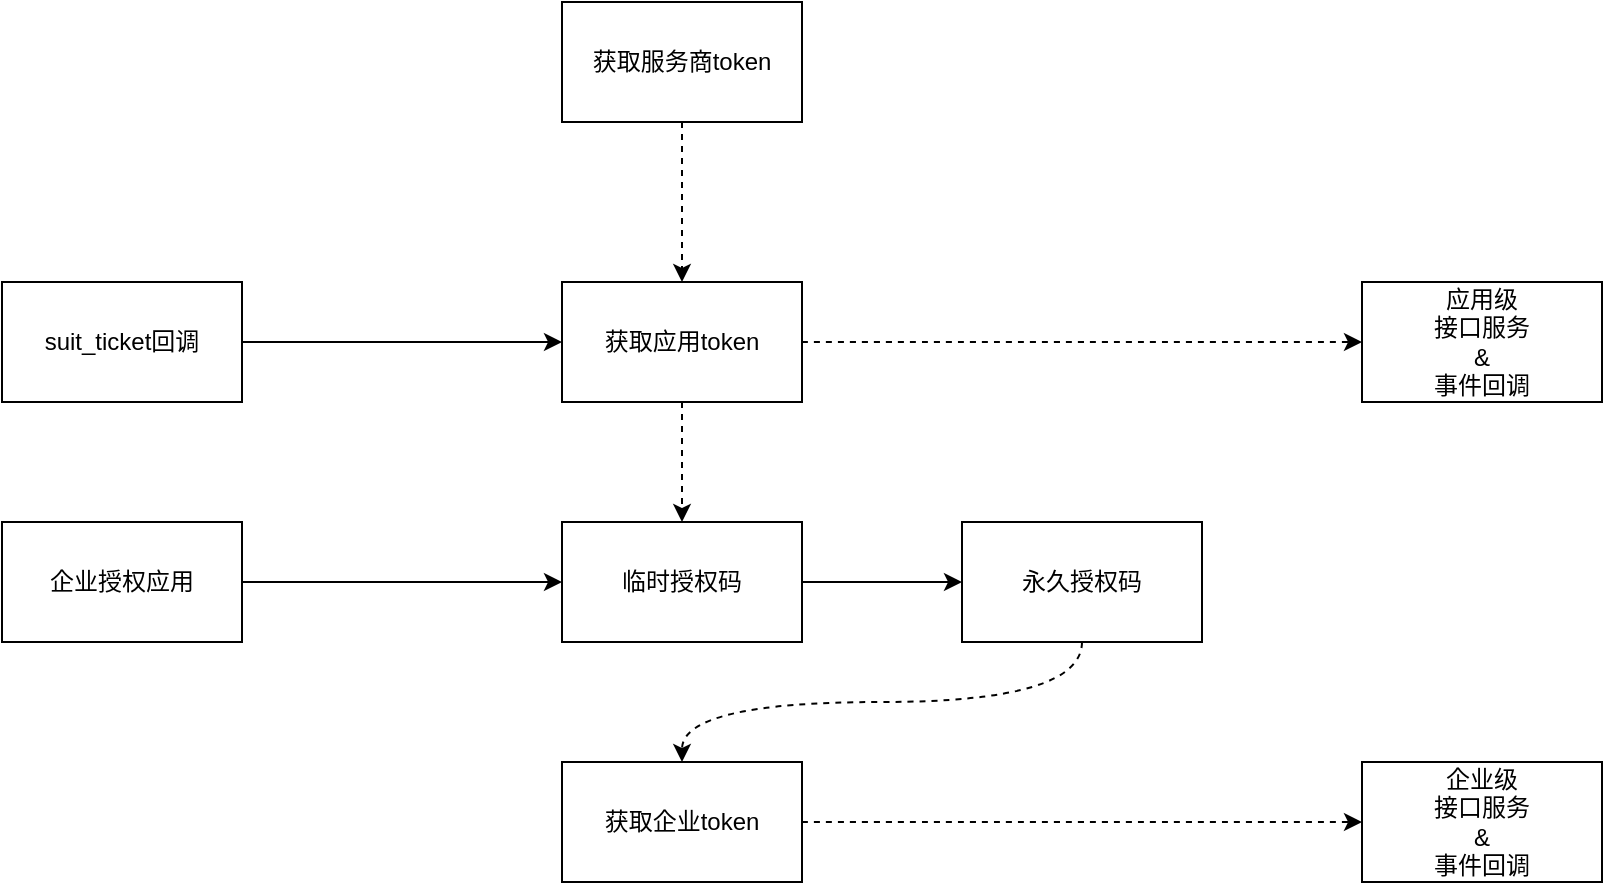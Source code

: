 <mxfile version="12.8.1" type="github">
  <diagram id="cpUhCOu6Bws-PT-K-9d0" name="第 1 页">
    <mxGraphModel dx="1711" dy="741" grid="1" gridSize="10" guides="1" tooltips="1" connect="1" arrows="1" fold="1" page="1" pageScale="1" pageWidth="1400" pageHeight="850" math="0" shadow="0">
      <root>
        <mxCell id="0" />
        <mxCell id="1" parent="0" />
        <mxCell id="CkZjMgSzo_3_K3JumcUO-7" style="edgeStyle=orthogonalEdgeStyle;rounded=0;orthogonalLoop=1;jettySize=auto;html=1;exitX=0.5;exitY=1;exitDx=0;exitDy=0;entryX=0.5;entryY=0;entryDx=0;entryDy=0;dashed=1;" edge="1" parent="1" source="CkZjMgSzo_3_K3JumcUO-1" target="CkZjMgSzo_3_K3JumcUO-2">
          <mxGeometry relative="1" as="geometry" />
        </mxCell>
        <mxCell id="CkZjMgSzo_3_K3JumcUO-1" value="获取服务商token" style="rounded=0;whiteSpace=wrap;html=1;" vertex="1" parent="1">
          <mxGeometry x="480" y="60" width="120" height="60" as="geometry" />
        </mxCell>
        <mxCell id="CkZjMgSzo_3_K3JumcUO-10" style="edgeStyle=orthogonalEdgeStyle;rounded=0;orthogonalLoop=1;jettySize=auto;html=1;exitX=0.5;exitY=1;exitDx=0;exitDy=0;entryX=0.5;entryY=0;entryDx=0;entryDy=0;dashed=1;" edge="1" parent="1" source="CkZjMgSzo_3_K3JumcUO-2" target="CkZjMgSzo_3_K3JumcUO-15">
          <mxGeometry relative="1" as="geometry" />
        </mxCell>
        <mxCell id="CkZjMgSzo_3_K3JumcUO-31" style="edgeStyle=orthogonalEdgeStyle;curved=1;orthogonalLoop=1;jettySize=auto;html=1;exitX=1;exitY=0.5;exitDx=0;exitDy=0;entryX=0;entryY=0.5;entryDx=0;entryDy=0;dashed=1;" edge="1" parent="1" source="CkZjMgSzo_3_K3JumcUO-2" target="CkZjMgSzo_3_K3JumcUO-5">
          <mxGeometry relative="1" as="geometry" />
        </mxCell>
        <mxCell id="CkZjMgSzo_3_K3JumcUO-2" value="获取应用token" style="rounded=0;whiteSpace=wrap;html=1;" vertex="1" parent="1">
          <mxGeometry x="480" y="200" width="120" height="60" as="geometry" />
        </mxCell>
        <mxCell id="CkZjMgSzo_3_K3JumcUO-33" style="edgeStyle=orthogonalEdgeStyle;curved=1;orthogonalLoop=1;jettySize=auto;html=1;exitX=1;exitY=0.5;exitDx=0;exitDy=0;entryX=0;entryY=0.5;entryDx=0;entryDy=0;dashed=1;" edge="1" parent="1" source="CkZjMgSzo_3_K3JumcUO-3" target="CkZjMgSzo_3_K3JumcUO-27">
          <mxGeometry relative="1" as="geometry" />
        </mxCell>
        <mxCell id="CkZjMgSzo_3_K3JumcUO-3" value="获取企业token" style="rounded=0;whiteSpace=wrap;html=1;" vertex="1" parent="1">
          <mxGeometry x="480" y="440" width="120" height="60" as="geometry" />
        </mxCell>
        <mxCell id="CkZjMgSzo_3_K3JumcUO-5" value="应用级&lt;br&gt;接口服务&lt;br&gt;&amp;amp;&lt;br&gt;事件回调" style="rounded=0;whiteSpace=wrap;html=1;gradientColor=#ffffff;" vertex="1" parent="1">
          <mxGeometry x="880" y="200" width="120" height="60" as="geometry" />
        </mxCell>
        <mxCell id="CkZjMgSzo_3_K3JumcUO-25" style="edgeStyle=orthogonalEdgeStyle;curved=1;orthogonalLoop=1;jettySize=auto;html=1;exitX=1;exitY=0.5;exitDx=0;exitDy=0;" edge="1" parent="1" source="CkZjMgSzo_3_K3JumcUO-15" target="CkZjMgSzo_3_K3JumcUO-24">
          <mxGeometry relative="1" as="geometry" />
        </mxCell>
        <mxCell id="CkZjMgSzo_3_K3JumcUO-26" style="edgeStyle=orthogonalEdgeStyle;curved=1;orthogonalLoop=1;jettySize=auto;html=1;exitX=0.5;exitY=1;exitDx=0;exitDy=0;dashed=1;" edge="1" parent="1" source="CkZjMgSzo_3_K3JumcUO-24" target="CkZjMgSzo_3_K3JumcUO-3">
          <mxGeometry relative="1" as="geometry" />
        </mxCell>
        <mxCell id="CkZjMgSzo_3_K3JumcUO-15" value="临时授权码" style="rounded=0;whiteSpace=wrap;html=1;" vertex="1" parent="1">
          <mxGeometry x="480" y="320" width="120" height="60" as="geometry" />
        </mxCell>
        <mxCell id="CkZjMgSzo_3_K3JumcUO-17" style="edgeStyle=orthogonalEdgeStyle;orthogonalLoop=1;jettySize=auto;html=1;exitX=1;exitY=0.5;exitDx=0;exitDy=0;entryX=0;entryY=0.5;entryDx=0;entryDy=0;curved=1;" edge="1" parent="1" source="CkZjMgSzo_3_K3JumcUO-16" target="CkZjMgSzo_3_K3JumcUO-15">
          <mxGeometry relative="1" as="geometry" />
        </mxCell>
        <mxCell id="CkZjMgSzo_3_K3JumcUO-16" value="企业授权应用" style="rounded=0;whiteSpace=wrap;html=1;" vertex="1" parent="1">
          <mxGeometry x="200" y="320" width="120" height="60" as="geometry" />
        </mxCell>
        <mxCell id="CkZjMgSzo_3_K3JumcUO-24" value="永久授权码" style="rounded=0;whiteSpace=wrap;html=1;gradientColor=#ffffff;" vertex="1" parent="1">
          <mxGeometry x="680" y="320" width="120" height="60" as="geometry" />
        </mxCell>
        <mxCell id="CkZjMgSzo_3_K3JumcUO-27" value="企业级&lt;br&gt;接口服务&lt;br&gt;&amp;amp;&lt;br&gt;事件回调" style="rounded=0;whiteSpace=wrap;html=1;gradientColor=#ffffff;" vertex="1" parent="1">
          <mxGeometry x="880" y="440" width="120" height="60" as="geometry" />
        </mxCell>
        <mxCell id="CkZjMgSzo_3_K3JumcUO-35" style="edgeStyle=orthogonalEdgeStyle;curved=1;orthogonalLoop=1;jettySize=auto;html=1;exitX=1;exitY=0.5;exitDx=0;exitDy=0;entryX=0;entryY=0.5;entryDx=0;entryDy=0;" edge="1" parent="1" source="CkZjMgSzo_3_K3JumcUO-34" target="CkZjMgSzo_3_K3JumcUO-2">
          <mxGeometry relative="1" as="geometry" />
        </mxCell>
        <mxCell id="CkZjMgSzo_3_K3JumcUO-34" value="suit_ticket回调" style="rounded=0;whiteSpace=wrap;html=1;gradientColor=#ffffff;" vertex="1" parent="1">
          <mxGeometry x="200" y="200" width="120" height="60" as="geometry" />
        </mxCell>
      </root>
    </mxGraphModel>
  </diagram>
</mxfile>
